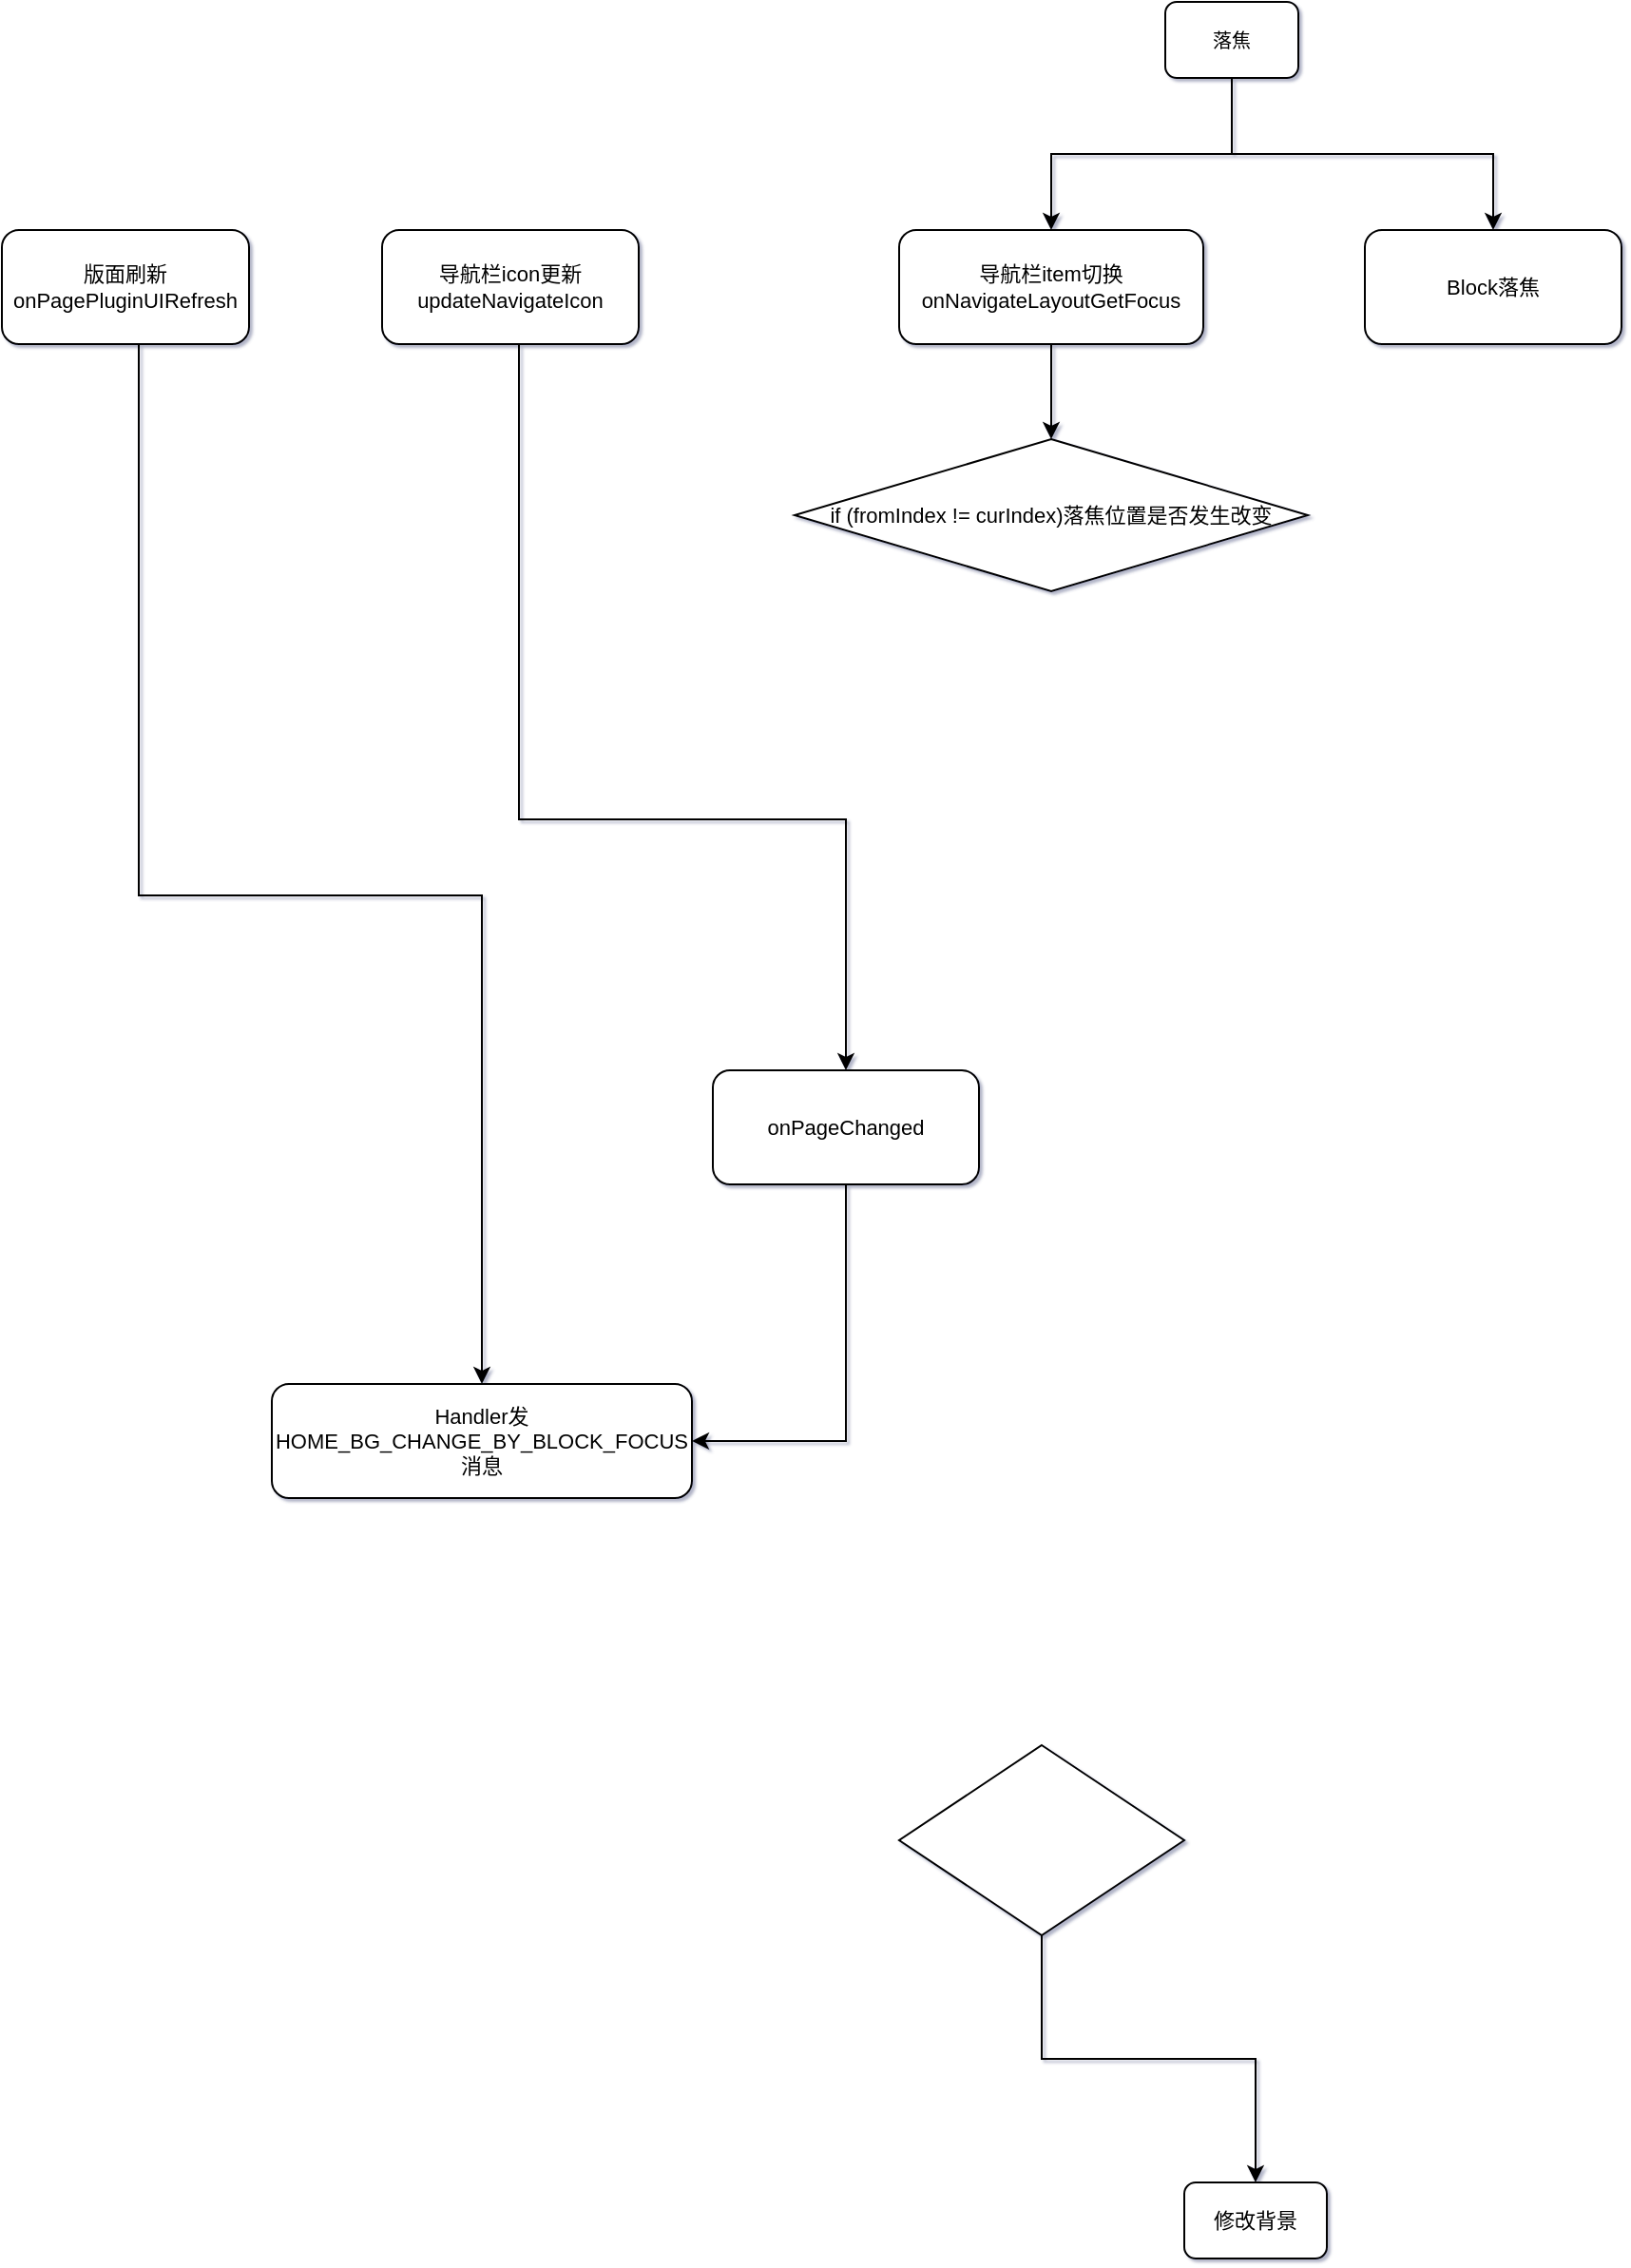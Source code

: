 <mxfile version="15.5.0" type="github">
  <diagram id="MRh8dGVyVaAy5fcaT8k8" name="Page-1">
    <mxGraphModel dx="1819" dy="625" grid="1" gridSize="10" guides="1" tooltips="1" connect="1" arrows="1" fold="1" page="1" pageScale="1" pageWidth="690" pageHeight="980" math="0" shadow="1">
      <root>
        <mxCell id="0" />
        <mxCell id="1" parent="0" />
        <mxCell id="U5Bep6wKffa9dp4y0ZwY-7" style="edgeStyle=orthogonalEdgeStyle;rounded=0;orthogonalLoop=1;jettySize=auto;html=1;entryX=0.5;entryY=0;entryDx=0;entryDy=0;fontSize=18;" edge="1" parent="1" source="6VSO4FYevupdve8CXnyG-3" target="B0KQMfuUmQHjHjp3Nqz5-2">
          <mxGeometry relative="1" as="geometry" />
        </mxCell>
        <mxCell id="6VSO4FYevupdve8CXnyG-3" value="" style="strokeWidth=1;html=1;shape=mxgraph.flowchart.decision;whiteSpace=wrap;shadow=0;sketch=0;fontSize=11;" parent="1" vertex="1">
          <mxGeometry x="200" y="1097" width="150" height="100" as="geometry" />
        </mxCell>
        <mxCell id="U5Bep6wKffa9dp4y0ZwY-22" style="edgeStyle=orthogonalEdgeStyle;rounded=0;orthogonalLoop=1;jettySize=auto;html=1;entryX=0.5;entryY=0;entryDx=0;entryDy=0;fontSize=11;" edge="1" parent="1" source="B0KQMfuUmQHjHjp3Nqz5-1" target="U5Bep6wKffa9dp4y0ZwY-21">
          <mxGeometry relative="1" as="geometry" />
        </mxCell>
        <mxCell id="B0KQMfuUmQHjHjp3Nqz5-1" value="&lt;font style=&quot;font-size: 11px&quot;&gt;导航栏item切换onNavigateLayoutGetFocus&lt;/font&gt;" style="rounded=1;whiteSpace=wrap;html=1;fontSize=11;" parent="1" vertex="1">
          <mxGeometry x="200" y="300" width="160" height="60" as="geometry" />
        </mxCell>
        <mxCell id="B0KQMfuUmQHjHjp3Nqz5-2" value="&lt;font style=&quot;font-size: 11px&quot;&gt;修改背景&lt;/font&gt;" style="rounded=1;whiteSpace=wrap;html=1;strokeWidth=1;" parent="1" vertex="1">
          <mxGeometry x="350" y="1327" width="75" height="40" as="geometry" />
        </mxCell>
        <mxCell id="U5Bep6wKffa9dp4y0ZwY-1" value="&lt;font style=&quot;font-size: 11px;&quot;&gt;Block落焦&lt;/font&gt;" style="rounded=1;whiteSpace=wrap;html=1;fontSize=11;" vertex="1" parent="1">
          <mxGeometry x="445" y="300" width="135" height="60" as="geometry" />
        </mxCell>
        <mxCell id="U5Bep6wKffa9dp4y0ZwY-3" style="edgeStyle=orthogonalEdgeStyle;rounded=0;orthogonalLoop=1;jettySize=auto;html=1;entryX=0.5;entryY=0;entryDx=0;entryDy=0;fontSize=18;" edge="1" parent="1" source="U5Bep6wKffa9dp4y0ZwY-2" target="B0KQMfuUmQHjHjp3Nqz5-1">
          <mxGeometry relative="1" as="geometry" />
        </mxCell>
        <mxCell id="U5Bep6wKffa9dp4y0ZwY-4" style="edgeStyle=orthogonalEdgeStyle;rounded=0;orthogonalLoop=1;jettySize=auto;html=1;entryX=0.5;entryY=0;entryDx=0;entryDy=0;fontSize=18;" edge="1" parent="1" source="U5Bep6wKffa9dp4y0ZwY-2" target="U5Bep6wKffa9dp4y0ZwY-1">
          <mxGeometry relative="1" as="geometry">
            <Array as="points">
              <mxPoint x="375" y="260" />
              <mxPoint x="513" y="260" />
            </Array>
          </mxGeometry>
        </mxCell>
        <mxCell id="U5Bep6wKffa9dp4y0ZwY-2" value="&lt;font style=&quot;font-size: 10px&quot;&gt;落焦&lt;/font&gt;" style="rounded=1;whiteSpace=wrap;html=1;" vertex="1" parent="1">
          <mxGeometry x="340" y="180" width="70" height="40" as="geometry" />
        </mxCell>
        <mxCell id="U5Bep6wKffa9dp4y0ZwY-9" style="edgeStyle=orthogonalEdgeStyle;rounded=0;orthogonalLoop=1;jettySize=auto;html=1;fontSize=11;exitX=0.5;exitY=1;exitDx=0;exitDy=0;" edge="1" parent="1" source="U5Bep6wKffa9dp4y0ZwY-11" target="U5Bep6wKffa9dp4y0ZwY-13">
          <mxGeometry relative="1" as="geometry">
            <Array as="points">
              <mxPoint x="172" y="937" />
            </Array>
          </mxGeometry>
        </mxCell>
        <mxCell id="U5Bep6wKffa9dp4y0ZwY-19" style="edgeStyle=orthogonalEdgeStyle;rounded=0;orthogonalLoop=1;jettySize=auto;html=1;entryX=0.5;entryY=0;entryDx=0;entryDy=0;fontSize=11;" edge="1" parent="1" source="U5Bep6wKffa9dp4y0ZwY-8" target="U5Bep6wKffa9dp4y0ZwY-11">
          <mxGeometry relative="1" as="geometry">
            <Array as="points">
              <mxPoint y="610" />
              <mxPoint x="172" y="610" />
            </Array>
          </mxGeometry>
        </mxCell>
        <mxCell id="U5Bep6wKffa9dp4y0ZwY-8" value="&lt;font style=&quot;font-size: 11px&quot;&gt;导航栏icon更新updateNavigateIcon&lt;/font&gt;" style="rounded=1;whiteSpace=wrap;html=1;fontSize=11;" vertex="1" parent="1">
          <mxGeometry x="-72" y="300" width="135" height="60" as="geometry" />
        </mxCell>
        <mxCell id="U5Bep6wKffa9dp4y0ZwY-11" value="&lt;font style=&quot;font-size: 11px;&quot;&gt;onPageChanged&lt;/font&gt;" style="rounded=1;whiteSpace=wrap;html=1;fontSize=11;" vertex="1" parent="1">
          <mxGeometry x="102" y="742" width="140" height="60" as="geometry" />
        </mxCell>
        <mxCell id="U5Bep6wKffa9dp4y0ZwY-20" style="edgeStyle=orthogonalEdgeStyle;rounded=0;orthogonalLoop=1;jettySize=auto;html=1;fontSize=11;entryX=0.5;entryY=0;entryDx=0;entryDy=0;" edge="1" parent="1" source="U5Bep6wKffa9dp4y0ZwY-12" target="U5Bep6wKffa9dp4y0ZwY-13">
          <mxGeometry relative="1" as="geometry">
            <mxPoint x="-10" y="720" as="targetPoint" />
            <Array as="points">
              <mxPoint x="-200" y="650" />
              <mxPoint x="-19" y="650" />
            </Array>
          </mxGeometry>
        </mxCell>
        <mxCell id="U5Bep6wKffa9dp4y0ZwY-12" value="版面刷新&lt;br&gt;onPagePluginUIRefresh" style="rounded=1;whiteSpace=wrap;html=1;fontSize=11;strokeWidth=1;" vertex="1" parent="1">
          <mxGeometry x="-272" y="300" width="130" height="60" as="geometry" />
        </mxCell>
        <mxCell id="U5Bep6wKffa9dp4y0ZwY-13" value="&lt;span style=&quot;background-color: rgb(255 , 255 , 255)&quot;&gt;Handler发HOME_BG_CHANGE_BY_BLOCK_FOCUS消息&lt;/span&gt;" style="rounded=1;whiteSpace=wrap;html=1;fontSize=11;strokeWidth=1;" vertex="1" parent="1">
          <mxGeometry x="-130" y="907" width="221" height="60" as="geometry" />
        </mxCell>
        <mxCell id="U5Bep6wKffa9dp4y0ZwY-21" value="if (fromIndex != curIndex)落焦位置是否发生改变" style="rhombus;whiteSpace=wrap;html=1;fontSize=11;strokeWidth=1;" vertex="1" parent="1">
          <mxGeometry x="145" y="410" width="270" height="80" as="geometry" />
        </mxCell>
      </root>
    </mxGraphModel>
  </diagram>
</mxfile>
